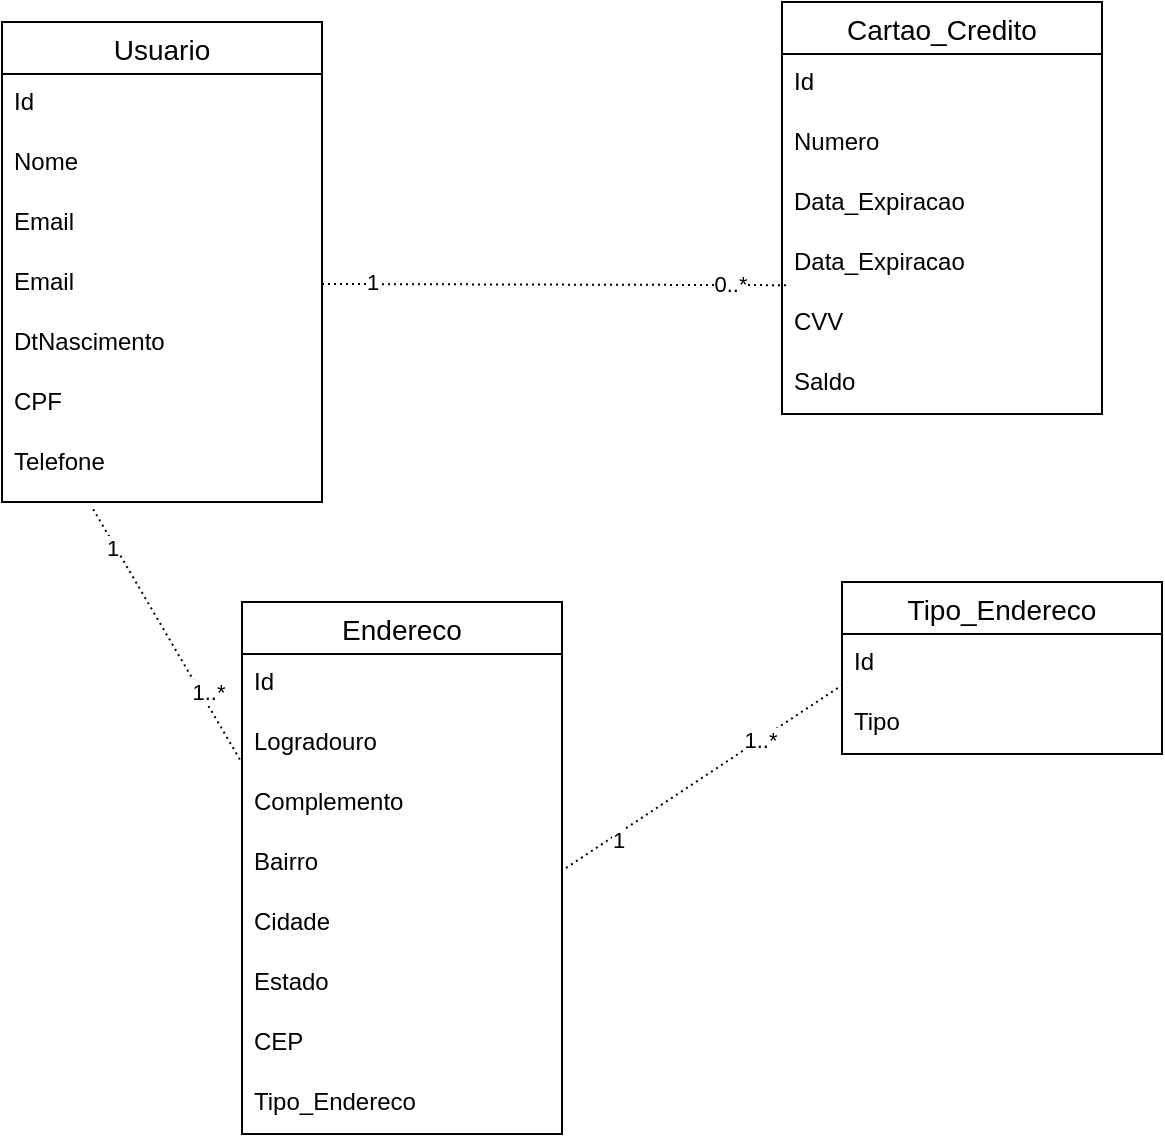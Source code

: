<mxfile version="26.1.3">
  <diagram name="Página-1" id="gV5zXrl9N-xaGFpuTK7m">
    <mxGraphModel dx="1290" dy="522" grid="1" gridSize="10" guides="1" tooltips="1" connect="1" arrows="1" fold="1" page="1" pageScale="1" pageWidth="827" pageHeight="1169" math="0" shadow="0">
      <root>
        <mxCell id="0" />
        <mxCell id="1" parent="0" />
        <mxCell id="IjdLpw09XNQAaSn2FmSC-8" value="Usuario" style="swimlane;fontStyle=0;childLayout=stackLayout;horizontal=1;startSize=26;horizontalStack=0;resizeParent=1;resizeParentMax=0;resizeLast=0;collapsible=1;marginBottom=0;align=center;fontSize=14;" vertex="1" parent="1">
          <mxGeometry x="50" y="60" width="160" height="240" as="geometry" />
        </mxCell>
        <mxCell id="IjdLpw09XNQAaSn2FmSC-9" value="Id" style="text;strokeColor=none;fillColor=none;spacingLeft=4;spacingRight=4;overflow=hidden;rotatable=0;points=[[0,0.5],[1,0.5]];portConstraint=eastwest;fontSize=12;whiteSpace=wrap;html=1;" vertex="1" parent="IjdLpw09XNQAaSn2FmSC-8">
          <mxGeometry y="26" width="160" height="30" as="geometry" />
        </mxCell>
        <mxCell id="IjdLpw09XNQAaSn2FmSC-10" value="Nome" style="text;strokeColor=none;fillColor=none;spacingLeft=4;spacingRight=4;overflow=hidden;rotatable=0;points=[[0,0.5],[1,0.5]];portConstraint=eastwest;fontSize=12;whiteSpace=wrap;html=1;" vertex="1" parent="IjdLpw09XNQAaSn2FmSC-8">
          <mxGeometry y="56" width="160" height="30" as="geometry" />
        </mxCell>
        <mxCell id="IjdLpw09XNQAaSn2FmSC-11" value="Email" style="text;strokeColor=none;fillColor=none;spacingLeft=4;spacingRight=4;overflow=hidden;rotatable=0;points=[[0,0.5],[1,0.5]];portConstraint=eastwest;fontSize=12;whiteSpace=wrap;html=1;" vertex="1" parent="IjdLpw09XNQAaSn2FmSC-8">
          <mxGeometry y="86" width="160" height="30" as="geometry" />
        </mxCell>
        <mxCell id="IjdLpw09XNQAaSn2FmSC-44" value="Email" style="text;strokeColor=none;fillColor=none;spacingLeft=4;spacingRight=4;overflow=hidden;rotatable=0;points=[[0,0.5],[1,0.5]];portConstraint=eastwest;fontSize=12;whiteSpace=wrap;html=1;" vertex="1" parent="IjdLpw09XNQAaSn2FmSC-8">
          <mxGeometry y="116" width="160" height="30" as="geometry" />
        </mxCell>
        <mxCell id="IjdLpw09XNQAaSn2FmSC-14" value="DtNascimento" style="text;strokeColor=none;fillColor=none;spacingLeft=4;spacingRight=4;overflow=hidden;rotatable=0;points=[[0,0.5],[1,0.5]];portConstraint=eastwest;fontSize=12;whiteSpace=wrap;html=1;" vertex="1" parent="IjdLpw09XNQAaSn2FmSC-8">
          <mxGeometry y="146" width="160" height="30" as="geometry" />
        </mxCell>
        <mxCell id="IjdLpw09XNQAaSn2FmSC-13" value="CPF&lt;div&gt;&lt;br&gt;&lt;/div&gt;" style="text;strokeColor=none;fillColor=none;spacingLeft=4;spacingRight=4;overflow=hidden;rotatable=0;points=[[0,0.5],[1,0.5]];portConstraint=eastwest;fontSize=12;whiteSpace=wrap;html=1;" vertex="1" parent="IjdLpw09XNQAaSn2FmSC-8">
          <mxGeometry y="176" width="160" height="30" as="geometry" />
        </mxCell>
        <mxCell id="IjdLpw09XNQAaSn2FmSC-12" value="Telefone" style="text;strokeColor=none;fillColor=none;spacingLeft=4;spacingRight=4;overflow=hidden;rotatable=0;points=[[0,0.5],[1,0.5]];portConstraint=eastwest;fontSize=12;whiteSpace=wrap;html=1;" vertex="1" parent="IjdLpw09XNQAaSn2FmSC-8">
          <mxGeometry y="206" width="160" height="34" as="geometry" />
        </mxCell>
        <mxCell id="IjdLpw09XNQAaSn2FmSC-15" value="Cartao_Credito" style="swimlane;fontStyle=0;childLayout=stackLayout;horizontal=1;startSize=26;horizontalStack=0;resizeParent=1;resizeParentMax=0;resizeLast=0;collapsible=1;marginBottom=0;align=center;fontSize=14;" vertex="1" parent="1">
          <mxGeometry x="440" y="50" width="160" height="206" as="geometry" />
        </mxCell>
        <mxCell id="IjdLpw09XNQAaSn2FmSC-16" value="Id" style="text;strokeColor=none;fillColor=none;spacingLeft=4;spacingRight=4;overflow=hidden;rotatable=0;points=[[0,0.5],[1,0.5]];portConstraint=eastwest;fontSize=12;whiteSpace=wrap;html=1;" vertex="1" parent="IjdLpw09XNQAaSn2FmSC-15">
          <mxGeometry y="26" width="160" height="30" as="geometry" />
        </mxCell>
        <mxCell id="IjdLpw09XNQAaSn2FmSC-17" value="Numero" style="text;strokeColor=none;fillColor=none;spacingLeft=4;spacingRight=4;overflow=hidden;rotatable=0;points=[[0,0.5],[1,0.5]];portConstraint=eastwest;fontSize=12;whiteSpace=wrap;html=1;" vertex="1" parent="IjdLpw09XNQAaSn2FmSC-15">
          <mxGeometry y="56" width="160" height="30" as="geometry" />
        </mxCell>
        <mxCell id="IjdLpw09XNQAaSn2FmSC-36" value="Data_Expiracao" style="text;strokeColor=none;fillColor=none;spacingLeft=4;spacingRight=4;overflow=hidden;rotatable=0;points=[[0,0.5],[1,0.5]];portConstraint=eastwest;fontSize=12;whiteSpace=wrap;html=1;" vertex="1" parent="IjdLpw09XNQAaSn2FmSC-15">
          <mxGeometry y="86" width="160" height="30" as="geometry" />
        </mxCell>
        <mxCell id="IjdLpw09XNQAaSn2FmSC-18" value="Data_Expiracao" style="text;strokeColor=none;fillColor=none;spacingLeft=4;spacingRight=4;overflow=hidden;rotatable=0;points=[[0,0.5],[1,0.5]];portConstraint=eastwest;fontSize=12;whiteSpace=wrap;html=1;" vertex="1" parent="IjdLpw09XNQAaSn2FmSC-15">
          <mxGeometry y="116" width="160" height="30" as="geometry" />
        </mxCell>
        <mxCell id="IjdLpw09XNQAaSn2FmSC-27" value="CVV&lt;div&gt;&lt;br&gt;&lt;/div&gt;" style="text;strokeColor=none;fillColor=none;spacingLeft=4;spacingRight=4;overflow=hidden;rotatable=0;points=[[0,0.5],[1,0.5]];portConstraint=eastwest;fontSize=12;whiteSpace=wrap;html=1;" vertex="1" parent="IjdLpw09XNQAaSn2FmSC-15">
          <mxGeometry y="146" width="160" height="30" as="geometry" />
        </mxCell>
        <mxCell id="IjdLpw09XNQAaSn2FmSC-28" value="Saldo" style="text;strokeColor=none;fillColor=none;spacingLeft=4;spacingRight=4;overflow=hidden;rotatable=0;points=[[0,0.5],[1,0.5]];portConstraint=eastwest;fontSize=12;whiteSpace=wrap;html=1;" vertex="1" parent="IjdLpw09XNQAaSn2FmSC-15">
          <mxGeometry y="176" width="160" height="30" as="geometry" />
        </mxCell>
        <mxCell id="IjdLpw09XNQAaSn2FmSC-19" value="Endereco" style="swimlane;fontStyle=0;childLayout=stackLayout;horizontal=1;startSize=26;horizontalStack=0;resizeParent=1;resizeParentMax=0;resizeLast=0;collapsible=1;marginBottom=0;align=center;fontSize=14;" vertex="1" parent="1">
          <mxGeometry x="170" y="350" width="160" height="266" as="geometry" />
        </mxCell>
        <mxCell id="IjdLpw09XNQAaSn2FmSC-20" value="Id" style="text;strokeColor=none;fillColor=none;spacingLeft=4;spacingRight=4;overflow=hidden;rotatable=0;points=[[0,0.5],[1,0.5]];portConstraint=eastwest;fontSize=12;whiteSpace=wrap;html=1;" vertex="1" parent="IjdLpw09XNQAaSn2FmSC-19">
          <mxGeometry y="26" width="160" height="30" as="geometry" />
        </mxCell>
        <mxCell id="IjdLpw09XNQAaSn2FmSC-21" value="Logradouro" style="text;strokeColor=none;fillColor=none;spacingLeft=4;spacingRight=4;overflow=hidden;rotatable=0;points=[[0,0.5],[1,0.5]];portConstraint=eastwest;fontSize=12;whiteSpace=wrap;html=1;" vertex="1" parent="IjdLpw09XNQAaSn2FmSC-19">
          <mxGeometry y="56" width="160" height="30" as="geometry" />
        </mxCell>
        <mxCell id="IjdLpw09XNQAaSn2FmSC-22" value="Complemento" style="text;strokeColor=none;fillColor=none;spacingLeft=4;spacingRight=4;overflow=hidden;rotatable=0;points=[[0,0.5],[1,0.5]];portConstraint=eastwest;fontSize=12;whiteSpace=wrap;html=1;" vertex="1" parent="IjdLpw09XNQAaSn2FmSC-19">
          <mxGeometry y="86" width="160" height="30" as="geometry" />
        </mxCell>
        <mxCell id="IjdLpw09XNQAaSn2FmSC-31" value="Bairro&lt;div&gt;&lt;br&gt;&lt;/div&gt;" style="text;strokeColor=none;fillColor=none;spacingLeft=4;spacingRight=4;overflow=hidden;rotatable=0;points=[[0,0.5],[1,0.5]];portConstraint=eastwest;fontSize=12;whiteSpace=wrap;html=1;" vertex="1" parent="IjdLpw09XNQAaSn2FmSC-19">
          <mxGeometry y="116" width="160" height="30" as="geometry" />
        </mxCell>
        <mxCell id="IjdLpw09XNQAaSn2FmSC-30" value="Cidade" style="text;strokeColor=none;fillColor=none;spacingLeft=4;spacingRight=4;overflow=hidden;rotatable=0;points=[[0,0.5],[1,0.5]];portConstraint=eastwest;fontSize=12;whiteSpace=wrap;html=1;" vertex="1" parent="IjdLpw09XNQAaSn2FmSC-19">
          <mxGeometry y="146" width="160" height="30" as="geometry" />
        </mxCell>
        <mxCell id="IjdLpw09XNQAaSn2FmSC-29" value="Estado" style="text;strokeColor=none;fillColor=none;spacingLeft=4;spacingRight=4;overflow=hidden;rotatable=0;points=[[0,0.5],[1,0.5]];portConstraint=eastwest;fontSize=12;whiteSpace=wrap;html=1;" vertex="1" parent="IjdLpw09XNQAaSn2FmSC-19">
          <mxGeometry y="176" width="160" height="30" as="geometry" />
        </mxCell>
        <mxCell id="IjdLpw09XNQAaSn2FmSC-33" value="CEP&lt;div&gt;&lt;br&gt;&lt;/div&gt;" style="text;strokeColor=none;fillColor=none;spacingLeft=4;spacingRight=4;overflow=hidden;rotatable=0;points=[[0,0.5],[1,0.5]];portConstraint=eastwest;fontSize=12;whiteSpace=wrap;html=1;" vertex="1" parent="IjdLpw09XNQAaSn2FmSC-19">
          <mxGeometry y="206" width="160" height="30" as="geometry" />
        </mxCell>
        <mxCell id="IjdLpw09XNQAaSn2FmSC-32" value="Tipo_Endereco" style="text;strokeColor=none;fillColor=none;spacingLeft=4;spacingRight=4;overflow=hidden;rotatable=0;points=[[0,0.5],[1,0.5]];portConstraint=eastwest;fontSize=12;whiteSpace=wrap;html=1;" vertex="1" parent="IjdLpw09XNQAaSn2FmSC-19">
          <mxGeometry y="236" width="160" height="30" as="geometry" />
        </mxCell>
        <mxCell id="IjdLpw09XNQAaSn2FmSC-23" value="Tipo_Endereco" style="swimlane;fontStyle=0;childLayout=stackLayout;horizontal=1;startSize=26;horizontalStack=0;resizeParent=1;resizeParentMax=0;resizeLast=0;collapsible=1;marginBottom=0;align=center;fontSize=14;" vertex="1" parent="1">
          <mxGeometry x="470" y="340" width="160" height="86" as="geometry">
            <mxRectangle x="334" y="290" width="130" height="30" as="alternateBounds" />
          </mxGeometry>
        </mxCell>
        <mxCell id="IjdLpw09XNQAaSn2FmSC-24" value="Id" style="text;strokeColor=none;fillColor=none;spacingLeft=4;spacingRight=4;overflow=hidden;rotatable=0;points=[[0,0.5],[1,0.5]];portConstraint=eastwest;fontSize=12;whiteSpace=wrap;html=1;" vertex="1" parent="IjdLpw09XNQAaSn2FmSC-23">
          <mxGeometry y="26" width="160" height="30" as="geometry" />
        </mxCell>
        <mxCell id="IjdLpw09XNQAaSn2FmSC-25" value="Tipo" style="text;strokeColor=none;fillColor=none;spacingLeft=4;spacingRight=4;overflow=hidden;rotatable=0;points=[[0,0.5],[1,0.5]];portConstraint=eastwest;fontSize=12;whiteSpace=wrap;html=1;" vertex="1" parent="IjdLpw09XNQAaSn2FmSC-23">
          <mxGeometry y="56" width="160" height="30" as="geometry" />
        </mxCell>
        <mxCell id="IjdLpw09XNQAaSn2FmSC-81" value="" style="endArrow=none;html=1;rounded=0;dashed=1;dashPattern=1 2;elbow=vertical;exitX=1;exitY=0.5;exitDx=0;exitDy=0;entryX=0.013;entryY=0.853;entryDx=0;entryDy=0;entryPerimeter=0;" edge="1" parent="1" source="IjdLpw09XNQAaSn2FmSC-44" target="IjdLpw09XNQAaSn2FmSC-18">
          <mxGeometry relative="1" as="geometry">
            <mxPoint x="230" y="190" as="sourcePoint" />
            <mxPoint x="390" y="190" as="targetPoint" />
          </mxGeometry>
        </mxCell>
        <mxCell id="IjdLpw09XNQAaSn2FmSC-82" value="" style="resizable=0;html=1;whiteSpace=wrap;align=left;verticalAlign=bottom;" connectable="0" vertex="1" parent="IjdLpw09XNQAaSn2FmSC-81">
          <mxGeometry x="-1" relative="1" as="geometry" />
        </mxCell>
        <mxCell id="IjdLpw09XNQAaSn2FmSC-83" value="&amp;nbsp;&amp;nbsp;" style="resizable=0;html=1;whiteSpace=wrap;align=right;verticalAlign=bottom;" connectable="0" vertex="1" parent="IjdLpw09XNQAaSn2FmSC-81">
          <mxGeometry x="1" relative="1" as="geometry" />
        </mxCell>
        <mxCell id="IjdLpw09XNQAaSn2FmSC-84" value="0..*" style="edgeLabel;html=1;align=center;verticalAlign=middle;resizable=0;points=[];" vertex="1" connectable="0" parent="IjdLpw09XNQAaSn2FmSC-81">
          <mxGeometry x="0.661" y="3" relative="1" as="geometry">
            <mxPoint x="11" y="2" as="offset" />
          </mxGeometry>
        </mxCell>
        <mxCell id="IjdLpw09XNQAaSn2FmSC-86" value="1" style="edgeLabel;html=1;align=center;verticalAlign=middle;resizable=0;points=[];" vertex="1" connectable="0" parent="IjdLpw09XNQAaSn2FmSC-81">
          <mxGeometry x="-0.786" y="1" relative="1" as="geometry">
            <mxPoint as="offset" />
          </mxGeometry>
        </mxCell>
        <mxCell id="IjdLpw09XNQAaSn2FmSC-87" value="" style="endArrow=none;html=1;rounded=0;dashed=1;dashPattern=1 2;elbow=vertical;entryX=-0.005;entryY=0.773;entryDx=0;entryDy=0;entryPerimeter=0;exitX=0.285;exitY=1.106;exitDx=0;exitDy=0;exitPerimeter=0;" edge="1" parent="1" source="IjdLpw09XNQAaSn2FmSC-12" target="IjdLpw09XNQAaSn2FmSC-21">
          <mxGeometry relative="1" as="geometry">
            <mxPoint x="50" y="426" as="sourcePoint" />
            <mxPoint x="210" y="426" as="targetPoint" />
          </mxGeometry>
        </mxCell>
        <mxCell id="IjdLpw09XNQAaSn2FmSC-89" value="" style="resizable=0;html=1;whiteSpace=wrap;align=right;verticalAlign=bottom;" connectable="0" vertex="1" parent="IjdLpw09XNQAaSn2FmSC-87">
          <mxGeometry x="1" relative="1" as="geometry" />
        </mxCell>
        <mxCell id="IjdLpw09XNQAaSn2FmSC-90" value="1" style="edgeLabel;html=1;align=center;verticalAlign=middle;resizable=0;points=[];" vertex="1" connectable="0" parent="IjdLpw09XNQAaSn2FmSC-87">
          <mxGeometry x="-0.709" y="-2" relative="1" as="geometry">
            <mxPoint as="offset" />
          </mxGeometry>
        </mxCell>
        <mxCell id="IjdLpw09XNQAaSn2FmSC-91" value="1..*" style="edgeLabel;html=1;align=center;verticalAlign=middle;resizable=0;points=[];" vertex="1" connectable="0" parent="IjdLpw09XNQAaSn2FmSC-87">
          <mxGeometry x="0.478" y="3" relative="1" as="geometry">
            <mxPoint as="offset" />
          </mxGeometry>
        </mxCell>
        <mxCell id="IjdLpw09XNQAaSn2FmSC-93" value="" style="endArrow=none;html=1;rounded=0;dashed=1;dashPattern=1 2;elbow=vertical;entryX=-0.015;entryY=0.853;entryDx=0;entryDy=0;entryPerimeter=0;" edge="1" parent="1">
          <mxGeometry relative="1" as="geometry">
            <mxPoint x="332" y="483" as="sourcePoint" />
            <mxPoint x="470.0" y="391.59" as="targetPoint" />
          </mxGeometry>
        </mxCell>
        <mxCell id="IjdLpw09XNQAaSn2FmSC-94" value="" style="resizable=0;html=1;whiteSpace=wrap;align=left;verticalAlign=bottom;" connectable="0" vertex="1" parent="IjdLpw09XNQAaSn2FmSC-93">
          <mxGeometry x="-1" relative="1" as="geometry" />
        </mxCell>
        <mxCell id="IjdLpw09XNQAaSn2FmSC-95" value="" style="resizable=0;html=1;whiteSpace=wrap;align=right;verticalAlign=bottom;" connectable="0" vertex="1" parent="IjdLpw09XNQAaSn2FmSC-93">
          <mxGeometry x="1" relative="1" as="geometry">
            <mxPoint x="-8" y="18" as="offset" />
          </mxGeometry>
        </mxCell>
        <mxCell id="IjdLpw09XNQAaSn2FmSC-96" value="1" style="edgeLabel;html=1;align=center;verticalAlign=middle;resizable=0;points=[];" vertex="1" connectable="0" parent="IjdLpw09XNQAaSn2FmSC-93">
          <mxGeometry x="-0.641" y="-2" relative="1" as="geometry">
            <mxPoint as="offset" />
          </mxGeometry>
        </mxCell>
        <mxCell id="IjdLpw09XNQAaSn2FmSC-97" value="1..*" style="edgeLabel;html=1;align=center;verticalAlign=middle;resizable=0;points=[];" vertex="1" connectable="0" parent="IjdLpw09XNQAaSn2FmSC-93">
          <mxGeometry x="0.403" relative="1" as="geometry">
            <mxPoint as="offset" />
          </mxGeometry>
        </mxCell>
      </root>
    </mxGraphModel>
  </diagram>
</mxfile>

